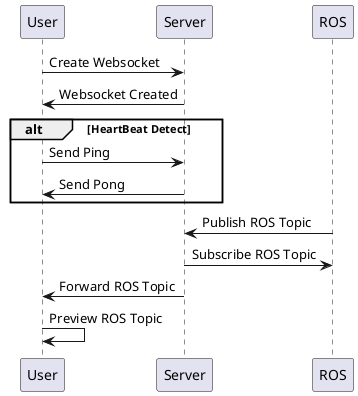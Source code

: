 @startuml
User -> Server : Create Websocket
Server -> User : Websocket Created
alt HeartBeat Detect
    User -> Server : Send Ping
    Server -> User : Send Pong

end
ROS -> Server : Publish ROS Topic
Server -> ROS : Subscribe ROS Topic
Server -> User : Forward ROS Topic
User -> User : Preview ROS Topic


@enduml